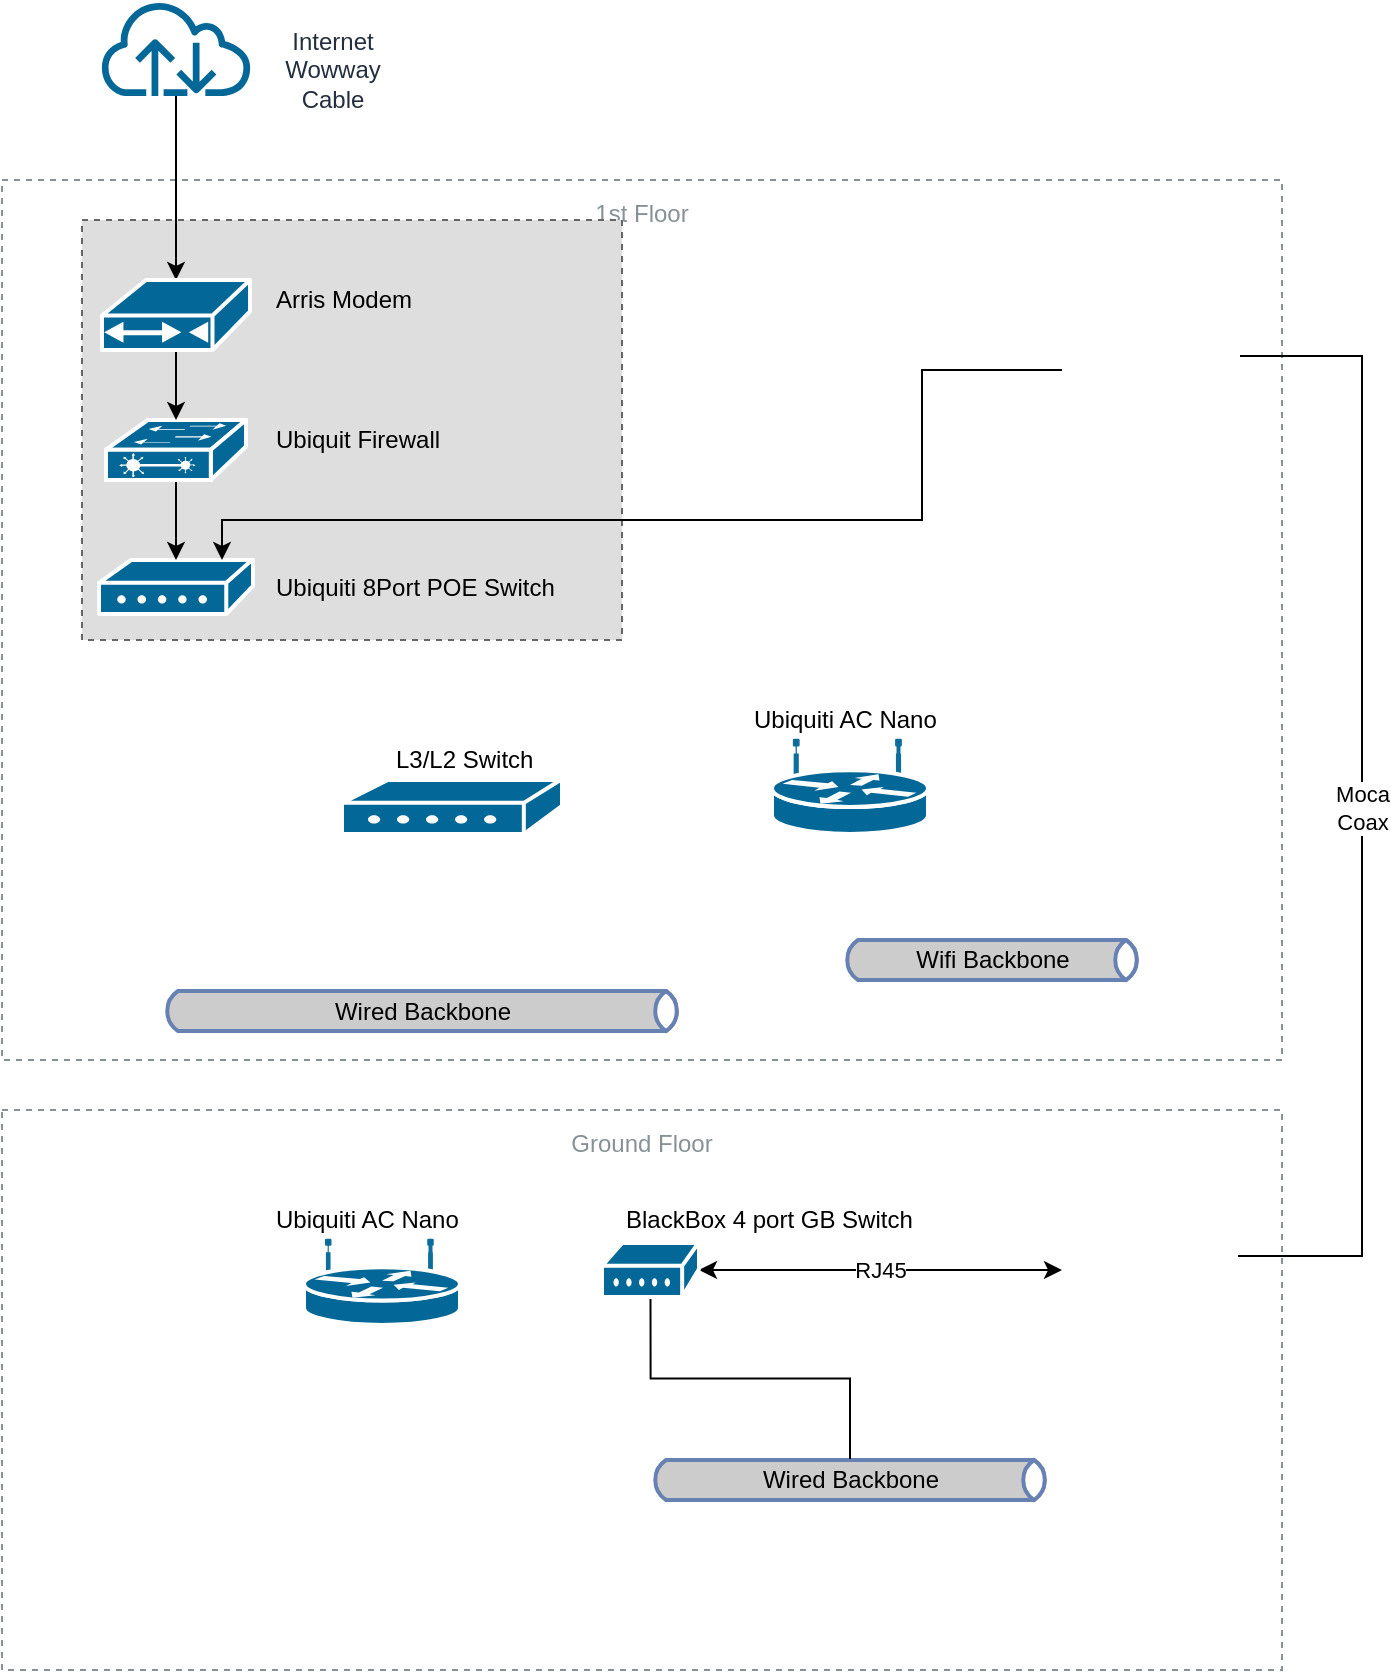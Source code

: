 <mxfile version="13.7.7" type="github">
  <diagram id="6a731a19-8d31-9384-78a2-239565b7b9f0" name="Page-1">
    <mxGraphModel dx="1422" dy="914" grid="1" gridSize="10" guides="1" tooltips="1" connect="1" arrows="1" fold="1" page="1" pageScale="1" pageWidth="827" pageHeight="1169" background="#ffffff" math="0" shadow="0">
      <root>
        <mxCell id="0" />
        <mxCell id="1" parent="0" />
        <mxCell id="YRFJyDTuSlXsrxVGdm0f-2277" value="Ground Floor" style="outlineConnect=0;gradientColor=none;html=1;whiteSpace=wrap;fontSize=12;fontStyle=0;strokeColor=#879196;fillColor=none;verticalAlign=top;align=center;fontColor=#879196;dashed=1;spacingTop=3;" parent="1" vertex="1">
          <mxGeometry x="40" y="585" width="640" height="280" as="geometry" />
        </mxCell>
        <mxCell id="YRFJyDTuSlXsrxVGdm0f-2276" value="1st Floor" style="outlineConnect=0;gradientColor=none;html=1;whiteSpace=wrap;fontSize=12;fontStyle=0;strokeColor=#879196;fillColor=none;verticalAlign=top;align=center;fontColor=#879196;dashed=1;spacingTop=3;" parent="1" vertex="1">
          <mxGeometry x="40" y="120" width="640" height="440" as="geometry" />
        </mxCell>
        <mxCell id="2rs4OhzrvlzL48_qCDJS-4" value="" style="rounded=0;whiteSpace=wrap;html=1;fillColor=#DEDEDE;dashed=1;strokeColor=#666666;" vertex="1" parent="1">
          <mxGeometry x="80" y="140" width="270" height="210" as="geometry" />
        </mxCell>
        <mxCell id="YRFJyDTuSlXsrxVGdm0f-2257" value="" style="shape=image;verticalLabelPosition=bottom;labelBackgroundColor=#ffffff;verticalAlign=top;aspect=fixed;imageAspect=0;image=https://m.media-amazon.com/images/I/71GIn0wTX2L._AC_SS350_.jpg;rotation=-180;" parent="1" vertex="1">
          <mxGeometry x="570" y="170" width="90" height="90" as="geometry" />
        </mxCell>
        <mxCell id="YRFJyDTuSlXsrxVGdm0f-2258" value="" style="shape=mxgraph.cisco.modems_and_phones.modem;html=1;pointerEvents=1;dashed=0;fillColor=#036897;strokeColor=#ffffff;strokeWidth=2;verticalLabelPosition=bottom;verticalAlign=top;align=center;outlineConnect=0;" parent="1" vertex="1">
          <mxGeometry x="88.5" y="310" width="77" height="27" as="geometry" />
        </mxCell>
        <mxCell id="YRFJyDTuSlXsrxVGdm0f-2259" value="" style="shape=mxgraph.cisco.routers.wireless_router;html=1;pointerEvents=1;dashed=0;fillColor=#036897;strokeColor=#ffffff;strokeWidth=2;verticalLabelPosition=bottom;verticalAlign=top;align=center;outlineConnect=0;" parent="1" vertex="1">
          <mxGeometry x="425" y="400" width="78" height="47" as="geometry" />
        </mxCell>
        <mxCell id="2rs4OhzrvlzL48_qCDJS-14" value="" style="edgeStyle=orthogonalEdgeStyle;rounded=0;orthogonalLoop=1;jettySize=auto;html=1;entryX=0.5;entryY=0;entryDx=0;entryDy=0;entryPerimeter=0;" edge="1" parent="1" source="YRFJyDTuSlXsrxVGdm0f-2260" target="2rs4OhzrvlzL48_qCDJS-11">
          <mxGeometry relative="1" as="geometry" />
        </mxCell>
        <mxCell id="YRFJyDTuSlXsrxVGdm0f-2260" value="" style="outlineConnect=0;fontColor=#232F3E;gradientColor=none;strokeColor=none;dashed=0;verticalLabelPosition=bottom;verticalAlign=top;align=center;html=1;fontSize=12;fontStyle=0;aspect=fixed;pointerEvents=1;shape=mxgraph.aws4.internet;fillColor=#036897;" parent="1" vertex="1">
          <mxGeometry x="88" y="30" width="78" height="48" as="geometry" />
        </mxCell>
        <mxCell id="YRFJyDTuSlXsrxVGdm0f-2266" value="L3/L2 Switch" style="text;html=1;resizable=0;autosize=1;align=left;verticalAlign=middle;points=[];fillColor=none;strokeColor=none;rounded=0;" parent="1" vertex="1">
          <mxGeometry x="235" y="400" width="80" height="20" as="geometry" />
        </mxCell>
        <mxCell id="YRFJyDTuSlXsrxVGdm0f-2268" value="Ubiquiti 8Port POE Switch" style="text;html=1;resizable=0;autosize=1;align=left;verticalAlign=middle;points=[];fillColor=none;strokeColor=none;rounded=0;" parent="1" vertex="1">
          <mxGeometry x="175" y="313.5" width="150" height="20" as="geometry" />
        </mxCell>
        <mxCell id="YRFJyDTuSlXsrxVGdm0f-2273" value="RJ45" style="edgeStyle=orthogonalEdgeStyle;rounded=0;orthogonalLoop=1;jettySize=auto;html=1;entryX=1;entryY=0.5;entryDx=0;entryDy=0;entryPerimeter=0;startArrow=classic;startFill=1;" parent="1" source="YRFJyDTuSlXsrxVGdm0f-2269" target="2rs4OhzrvlzL48_qCDJS-2" edge="1">
          <mxGeometry relative="1" as="geometry">
            <mxPoint x="373" y="665" as="targetPoint" />
          </mxGeometry>
        </mxCell>
        <mxCell id="YRFJyDTuSlXsrxVGdm0f-2269" value="" style="shape=image;verticalLabelPosition=bottom;labelBackgroundColor=#ffffff;verticalAlign=top;aspect=fixed;imageAspect=0;image=https://m.media-amazon.com/images/I/71GIn0wTX2L._AC_SS350_.jpg;rotation=-180;" parent="1" vertex="1">
          <mxGeometry x="570" y="620" width="90" height="90" as="geometry" />
        </mxCell>
        <mxCell id="YRFJyDTuSlXsrxVGdm0f-2271" value="Moca&lt;br&gt;Coax" style="edgeStyle=orthogonalEdgeStyle;rounded=0;orthogonalLoop=1;jettySize=auto;html=1;exitX=0.011;exitY=0.578;exitDx=0;exitDy=0;exitPerimeter=0;endArrow=none;endFill=0;entryX=0.022;entryY=0.578;entryDx=0;entryDy=0;entryPerimeter=0;" parent="1" source="YRFJyDTuSlXsrxVGdm0f-2257" target="YRFJyDTuSlXsrxVGdm0f-2269" edge="1">
          <mxGeometry relative="1" as="geometry">
            <mxPoint x="590" y="311.5" as="sourcePoint" />
            <mxPoint x="520" y="470" as="targetPoint" />
            <Array as="points">
              <mxPoint x="720" y="208" />
              <mxPoint x="720" y="658" />
            </Array>
          </mxGeometry>
        </mxCell>
        <mxCell id="YRFJyDTuSlXsrxVGdm0f-2272" value="BlackBox 4 port GB Switch" style="text;html=1;resizable=0;autosize=1;align=left;verticalAlign=middle;points=[];fillColor=none;strokeColor=none;rounded=0;" parent="1" vertex="1">
          <mxGeometry x="350" y="630" width="160" height="20" as="geometry" />
        </mxCell>
        <mxCell id="YRFJyDTuSlXsrxVGdm0f-2275" value="&lt;span style=&quot;color: rgb(35 , 47 , 62)&quot;&gt;Internet&lt;/span&gt;&lt;br style=&quot;color: rgb(35 , 47 , 62)&quot;&gt;&lt;span style=&quot;color: rgb(35 , 47 , 62)&quot;&gt;Wowway&lt;/span&gt;&lt;br style=&quot;color: rgb(35 , 47 , 62)&quot;&gt;&lt;span style=&quot;color: rgb(35 , 47 , 62)&quot;&gt;Cable&lt;/span&gt;" style="text;html=1;resizable=0;autosize=1;align=center;verticalAlign=middle;points=[];fillColor=none;strokeColor=none;rounded=0;" parent="1" vertex="1">
          <mxGeometry x="175" y="40" width="60" height="50" as="geometry" />
        </mxCell>
        <mxCell id="YRFJyDTuSlXsrxVGdm0f-2278" value="&lt;font color=&quot;#000000&quot;&gt;Wired Backbone&lt;/font&gt;" style="html=1;outlineConnect=0;fillColor=#CCCCCC;strokeColor=#6881B3;gradientColor=none;gradientDirection=north;strokeWidth=2;shape=mxgraph.networks.bus;gradientColor=none;gradientDirection=north;fontColor=#ffffff;perimeter=backbonePerimeter;backboneSize=20;align=center;" parent="1" vertex="1">
          <mxGeometry x="364" y="760" width="200" height="20" as="geometry" />
        </mxCell>
        <mxCell id="YRFJyDTuSlXsrxVGdm0f-2279" value="&lt;font color=&quot;#000000&quot;&gt;Wired Backbone&lt;/font&gt;" style="html=1;outlineConnect=0;fillColor=#CCCCCC;strokeColor=#6881B3;gradientColor=none;gradientDirection=north;strokeWidth=2;shape=mxgraph.networks.bus;gradientColor=none;gradientDirection=north;fontColor=#ffffff;perimeter=backbonePerimeter;backboneSize=20;align=center;" parent="1" vertex="1">
          <mxGeometry x="120" y="525.5" width="260" height="20" as="geometry" />
        </mxCell>
        <mxCell id="YRFJyDTuSlXsrxVGdm0f-2280" value="&lt;font color=&quot;#000000&quot;&gt;Wifi Backbone&lt;/font&gt;" style="html=1;outlineConnect=0;fillColor=#CCCCCC;strokeColor=#6881B3;gradientColor=none;gradientDirection=north;strokeWidth=2;shape=mxgraph.networks.bus;gradientColor=none;gradientDirection=north;fontColor=#ffffff;perimeter=backbonePerimeter;backboneSize=20;align=center;" parent="1" vertex="1">
          <mxGeometry x="460" y="500" width="150" height="20" as="geometry" />
        </mxCell>
        <mxCell id="YRFJyDTuSlXsrxVGdm0f-2286" value="" style="endArrow=none;html=1;edgeStyle=orthogonalEdgeStyle;rounded=0;entryX=0.5;entryY=1;entryDx=0;entryDy=0;entryPerimeter=0;" parent="1" source="YRFJyDTuSlXsrxVGdm0f-2278" target="2rs4OhzrvlzL48_qCDJS-2" edge="1">
          <mxGeometry width="50" height="50" relative="1" as="geometry">
            <mxPoint x="332" y="721" as="sourcePoint" />
            <mxPoint x="334" y="703.5" as="targetPoint" />
            <Array as="points" />
          </mxGeometry>
        </mxCell>
        <mxCell id="YRFJyDTuSlXsrxVGdm0f-2287" value="Arris Modem" style="text;html=1;resizable=0;autosize=1;align=left;verticalAlign=middle;points=[];fillColor=none;strokeColor=none;rounded=0;" parent="1" vertex="1">
          <mxGeometry x="175" y="170" width="80" height="20" as="geometry" />
        </mxCell>
        <mxCell id="2rs4OhzrvlzL48_qCDJS-2" value="" style="shape=mxgraph.cisco.modems_and_phones.modem;html=1;pointerEvents=1;dashed=0;fillColor=#036897;strokeColor=#ffffff;strokeWidth=2;verticalLabelPosition=bottom;verticalAlign=top;align=center;outlineConnect=0;" vertex="1" parent="1">
          <mxGeometry x="340" y="651.5" width="48.5" height="27" as="geometry" />
        </mxCell>
        <mxCell id="2rs4OhzrvlzL48_qCDJS-19" value="" style="edgeStyle=orthogonalEdgeStyle;rounded=0;orthogonalLoop=1;jettySize=auto;html=1;exitX=1;exitY=0.5;exitDx=0;exitDy=0;" edge="1" parent="1" source="YRFJyDTuSlXsrxVGdm0f-2257" target="YRFJyDTuSlXsrxVGdm0f-2258">
          <mxGeometry relative="1" as="geometry">
            <Array as="points">
              <mxPoint x="500" y="215" />
              <mxPoint x="500" y="290" />
              <mxPoint x="150" y="290" />
            </Array>
          </mxGeometry>
        </mxCell>
        <mxCell id="2rs4OhzrvlzL48_qCDJS-23" value="" style="edgeStyle=orthogonalEdgeStyle;rounded=0;orthogonalLoop=1;jettySize=auto;html=1;" edge="1" parent="1" source="2rs4OhzrvlzL48_qCDJS-6" target="YRFJyDTuSlXsrxVGdm0f-2258">
          <mxGeometry relative="1" as="geometry" />
        </mxCell>
        <mxCell id="2rs4OhzrvlzL48_qCDJS-6" value="" style="shape=mxgraph.cisco.switches.layer_2_remote_switch;html=1;pointerEvents=1;dashed=0;fillColor=#036897;strokeColor=#ffffff;strokeWidth=2;verticalLabelPosition=bottom;verticalAlign=top;align=center;outlineConnect=0;" vertex="1" parent="1">
          <mxGeometry x="92" y="240" width="70" height="30" as="geometry" />
        </mxCell>
        <mxCell id="2rs4OhzrvlzL48_qCDJS-9" value="" style="shape=mxgraph.cisco.routers.wireless_router;html=1;pointerEvents=1;dashed=0;fillColor=#036897;strokeColor=#ffffff;strokeWidth=2;verticalLabelPosition=bottom;verticalAlign=top;align=center;outlineConnect=0;" vertex="1" parent="1">
          <mxGeometry x="191" y="650" width="78" height="42.5" as="geometry" />
        </mxCell>
        <mxCell id="2rs4OhzrvlzL48_qCDJS-18" value="" style="edgeStyle=orthogonalEdgeStyle;rounded=0;orthogonalLoop=1;jettySize=auto;html=1;" edge="1" parent="1" source="2rs4OhzrvlzL48_qCDJS-11" target="2rs4OhzrvlzL48_qCDJS-6">
          <mxGeometry relative="1" as="geometry" />
        </mxCell>
        <mxCell id="2rs4OhzrvlzL48_qCDJS-11" value="" style="shape=mxgraph.cisco.modems_and_phones.cable_modem;html=1;pointerEvents=1;dashed=0;fillColor=#036897;strokeColor=#ffffff;strokeWidth=2;verticalLabelPosition=bottom;verticalAlign=top;align=center;outlineConnect=0;" vertex="1" parent="1">
          <mxGeometry x="90" y="170" width="74" height="35" as="geometry" />
        </mxCell>
        <mxCell id="2rs4OhzrvlzL48_qCDJS-17" value="Ubiquit Firewall" style="text;html=1;resizable=0;autosize=1;align=left;verticalAlign=middle;points=[];fillColor=none;strokeColor=none;rounded=0;" vertex="1" parent="1">
          <mxGeometry x="175" y="240" width="100" height="20" as="geometry" />
        </mxCell>
        <mxCell id="2rs4OhzrvlzL48_qCDJS-20" value="" style="shape=mxgraph.cisco.modems_and_phones.modem;html=1;pointerEvents=1;dashed=0;fillColor=#036897;strokeColor=#ffffff;strokeWidth=2;verticalLabelPosition=bottom;verticalAlign=top;align=center;outlineConnect=0;" vertex="1" parent="1">
          <mxGeometry x="210" y="420" width="110" height="27" as="geometry" />
        </mxCell>
        <mxCell id="2rs4OhzrvlzL48_qCDJS-21" value="Ubiquiti AC Nano" style="text;html=1;resizable=0;autosize=1;align=left;verticalAlign=middle;points=[];fillColor=none;strokeColor=none;rounded=0;" vertex="1" parent="1">
          <mxGeometry x="414" y="380" width="110" height="20" as="geometry" />
        </mxCell>
        <mxCell id="2rs4OhzrvlzL48_qCDJS-22" value="Ubiquiti AC Nano" style="text;html=1;resizable=0;autosize=1;align=left;verticalAlign=middle;points=[];fillColor=none;strokeColor=none;rounded=0;" vertex="1" parent="1">
          <mxGeometry x="175" y="630" width="110" height="20" as="geometry" />
        </mxCell>
      </root>
    </mxGraphModel>
  </diagram>
</mxfile>
